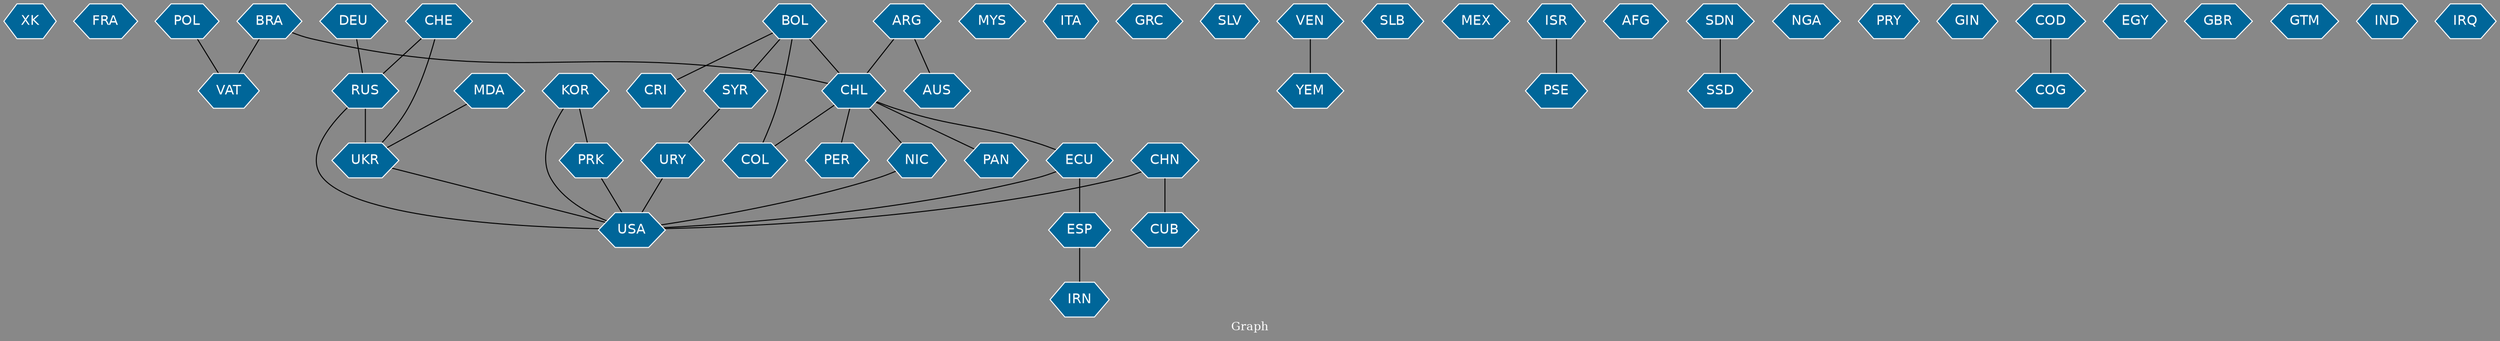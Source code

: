 // Countries together in item graph
graph {
	graph [bgcolor="#888888" fontcolor=white fontsize=12 label="Graph" outputorder=edgesfirst overlap=prism]
	node [color=white fillcolor="#006699" fontcolor=white fontname=Helvetica shape=hexagon style=filled]
	edge [arrowhead=open color=black fontcolor=white fontname=Courier fontsize=12]
		XK [label=XK]
		FRA [label=FRA]
		POL [label=POL]
		VAT [label=VAT]
		RUS [label=RUS]
		UKR [label=UKR]
		CHL [label=CHL]
		MYS [label=MYS]
		NIC [label=NIC]
		KOR [label=KOR]
		USA [label=USA]
		PRK [label=PRK]
		ITA [label=ITA]
		COL [label=COL]
		ESP [label=ESP]
		URY [label=URY]
		CRI [label=CRI]
		BOL [label=BOL]
		ARG [label=ARG]
		ECU [label=ECU]
		PER [label=PER]
		CHE [label=CHE]
		GRC [label=GRC]
		SYR [label=SYR]
		SLV [label=SLV]
		BRA [label=BRA]
		YEM [label=YEM]
		PAN [label=PAN]
		SLB [label=SLB]
		IRN [label=IRN]
		MEX [label=MEX]
		VEN [label=VEN]
		ISR [label=ISR]
		PSE [label=PSE]
		CHN [label=CHN]
		AFG [label=AFG]
		SSD [label=SSD]
		SDN [label=SDN]
		NGA [label=NGA]
		PRY [label=PRY]
		GIN [label=GIN]
		COD [label=COD]
		COG [label=COG]
		CUB [label=CUB]
		EGY [label=EGY]
		GBR [label=GBR]
		GTM [label=GTM]
		IND [label=IND]
		DEU [label=DEU]
		IRQ [label=IRQ]
		AUS [label=AUS]
		MDA [label=MDA]
			CHL -- PER [weight=4]
			KOR -- PRK [weight=2]
			ISR -- PSE [weight=2]
			DEU -- RUS [weight=1]
			KOR -- USA [weight=1]
			CHN -- USA [weight=1]
			BOL -- COL [weight=1]
			CHE -- RUS [weight=1]
			BRA -- VAT [weight=1]
			CHL -- COL [weight=1]
			VEN -- YEM [weight=1]
			ARG -- AUS [weight=1]
			URY -- USA [weight=1]
			BRA -- CHL [weight=1]
			SYR -- URY [weight=1]
			CHL -- ECU [weight=2]
			CHL -- PAN [weight=1]
			ARG -- CHL [weight=1]
			CHL -- NIC [weight=1]
			BOL -- CRI [weight=1]
			RUS -- USA [weight=1]
			CHE -- UKR [weight=1]
			UKR -- USA [weight=1]
			RUS -- UKR [weight=20]
			ESP -- IRN [weight=1]
			SDN -- SSD [weight=2]
			MDA -- UKR [weight=1]
			ECU -- ESP [weight=1]
			BOL -- CHL [weight=2]
			COD -- COG [weight=1]
			NIC -- USA [weight=1]
			PRK -- USA [weight=1]
			ECU -- USA [weight=1]
			CHN -- CUB [weight=1]
			POL -- VAT [weight=1]
			BOL -- SYR [weight=1]
}